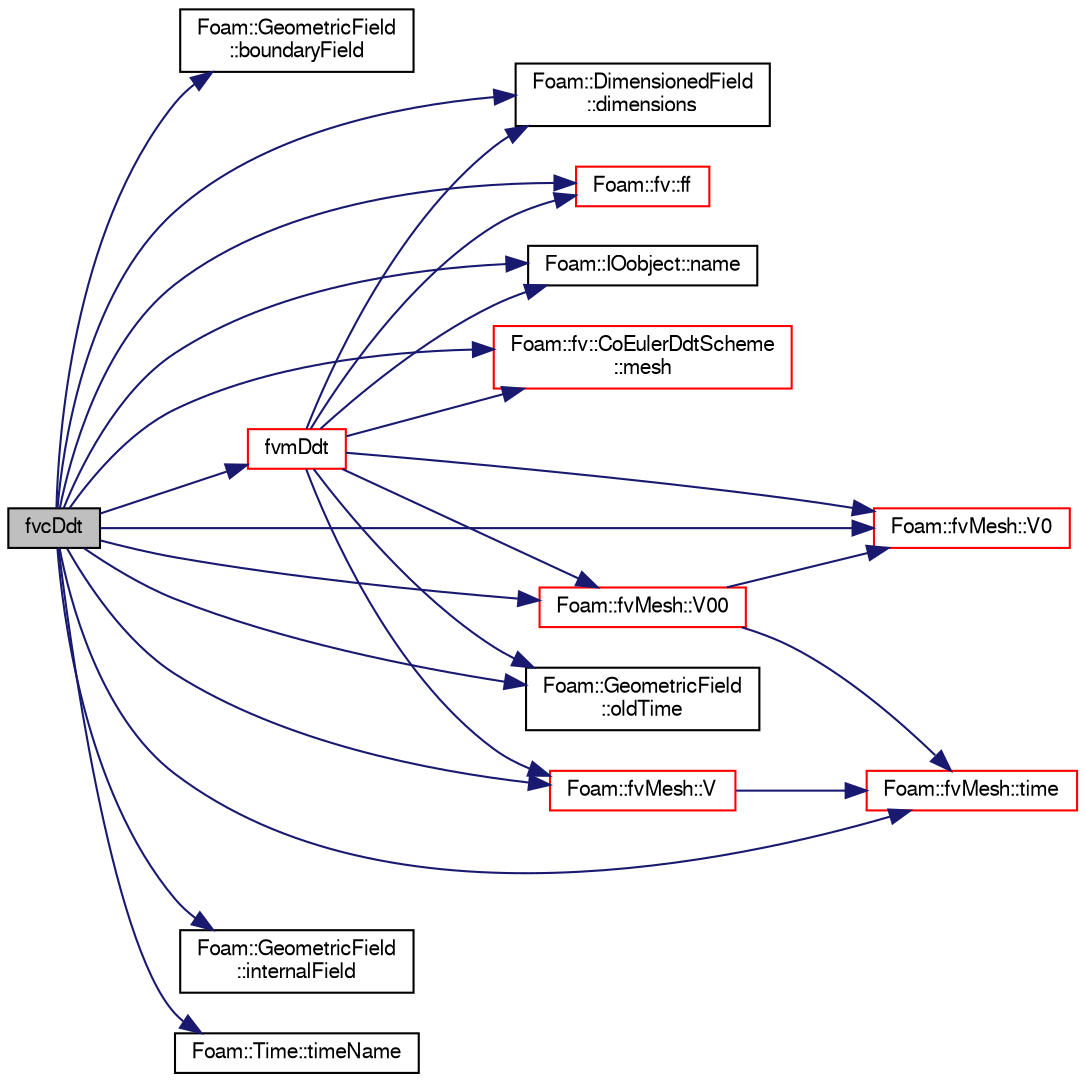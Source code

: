 digraph "fvcDdt"
{
  bgcolor="transparent";
  edge [fontname="FreeSans",fontsize="10",labelfontname="FreeSans",labelfontsize="10"];
  node [fontname="FreeSans",fontsize="10",shape=record];
  rankdir="LR";
  Node523 [label="fvcDdt",height=0.2,width=0.4,color="black", fillcolor="grey75", style="filled", fontcolor="black"];
  Node523 -> Node524 [color="midnightblue",fontsize="10",style="solid",fontname="FreeSans"];
  Node524 [label="Foam::GeometricField\l::boundaryField",height=0.2,width=0.4,color="black",URL="$a22434.html#a3c6c1a789b48ea0c5e8bff64f9c14f2d",tooltip="Return reference to GeometricBoundaryField. "];
  Node523 -> Node525 [color="midnightblue",fontsize="10",style="solid",fontname="FreeSans"];
  Node525 [label="Foam::DimensionedField\l::dimensions",height=0.2,width=0.4,color="black",URL="$a26390.html#a66989c1e0666e0d0c93a2056ce75599e",tooltip="Return dimensions. "];
  Node523 -> Node526 [color="midnightblue",fontsize="10",style="solid",fontname="FreeSans"];
  Node526 [label="Foam::fv::ff",height=0.2,width=0.4,color="red",URL="$a21133.html#ab38421d38a2395d0ae398d03fc20609c"];
  Node523 -> Node613 [color="midnightblue",fontsize="10",style="solid",fontname="FreeSans"];
  Node613 [label="fvmDdt",height=0.2,width=0.4,color="red",URL="$a22478.html#a8602a98a4ac41054bb3dcf8adc93b94b"];
  Node613 -> Node614 [color="midnightblue",fontsize="10",style="solid",fontname="FreeSans"];
  Node614 [label="Foam::IOobject::name",height=0.2,width=0.4,color="black",URL="$a26142.html#acc80e00a8ac919288fb55bd14cc88bf6",tooltip="Return name. "];
  Node613 -> Node525 [color="midnightblue",fontsize="10",style="solid",fontname="FreeSans"];
  Node613 -> Node529 [color="midnightblue",fontsize="10",style="solid",fontname="FreeSans"];
  Node529 [label="Foam::fv::CoEulerDdtScheme\l::mesh",height=0.2,width=0.4,color="red",URL="$a22474.html#a470f06cfb9b6ee887cd85d63de275607",tooltip="Return mesh reference. "];
  Node613 -> Node548 [color="midnightblue",fontsize="10",style="solid",fontname="FreeSans"];
  Node548 [label="Foam::fvMesh::V",height=0.2,width=0.4,color="red",URL="$a22766.html#a154893d1a508aff074b16eaeaa396aea",tooltip="Return cell volumes. "];
  Node548 -> Node545 [color="midnightblue",fontsize="10",style="solid",fontname="FreeSans"];
  Node545 [label="Foam::fvMesh::time",height=0.2,width=0.4,color="red",URL="$a22766.html#a0d94096809fe3376b29a2a29ca11bb18",tooltip="Return the top-level database. "];
  Node613 -> Node540 [color="midnightblue",fontsize="10",style="solid",fontname="FreeSans"];
  Node540 [label="Foam::GeometricField\l::oldTime",height=0.2,width=0.4,color="black",URL="$a22434.html#a2f51be6de19012555f923b0902d64135",tooltip="Return old time field. "];
  Node613 -> Node610 [color="midnightblue",fontsize="10",style="solid",fontname="FreeSans"];
  Node610 [label="Foam::fvMesh::V0",height=0.2,width=0.4,color="red",URL="$a22766.html#a45ad0db3a9aec0041ec8326828ff74ec",tooltip="Return old-time cell volumes. "];
  Node613 -> Node611 [color="midnightblue",fontsize="10",style="solid",fontname="FreeSans"];
  Node611 [label="Foam::fvMesh::V00",height=0.2,width=0.4,color="red",URL="$a22766.html#a237ac2c94482d18470688cd2a0320dc6",tooltip="Return old-old-time cell volumes. "];
  Node611 -> Node545 [color="midnightblue",fontsize="10",style="solid",fontname="FreeSans"];
  Node611 -> Node610 [color="midnightblue",fontsize="10",style="solid",fontname="FreeSans"];
  Node613 -> Node526 [color="midnightblue",fontsize="10",style="solid",fontname="FreeSans"];
  Node523 -> Node531 [color="midnightblue",fontsize="10",style="solid",fontname="FreeSans"];
  Node531 [label="Foam::GeometricField\l::internalField",height=0.2,width=0.4,color="black",URL="$a22434.html#a9536140d36d69bbac40496f6b817aa0a",tooltip="Return internal field. "];
  Node523 -> Node529 [color="midnightblue",fontsize="10",style="solid",fontname="FreeSans"];
  Node523 -> Node614 [color="midnightblue",fontsize="10",style="solid",fontname="FreeSans"];
  Node523 -> Node540 [color="midnightblue",fontsize="10",style="solid",fontname="FreeSans"];
  Node523 -> Node545 [color="midnightblue",fontsize="10",style="solid",fontname="FreeSans"];
  Node523 -> Node547 [color="midnightblue",fontsize="10",style="solid",fontname="FreeSans"];
  Node547 [label="Foam::Time::timeName",height=0.2,width=0.4,color="black",URL="$a26350.html#ad9d86fef6eca18797c786726cf925179",tooltip="Return time name of given scalar time. "];
  Node523 -> Node548 [color="midnightblue",fontsize="10",style="solid",fontname="FreeSans"];
  Node523 -> Node610 [color="midnightblue",fontsize="10",style="solid",fontname="FreeSans"];
  Node523 -> Node611 [color="midnightblue",fontsize="10",style="solid",fontname="FreeSans"];
}
